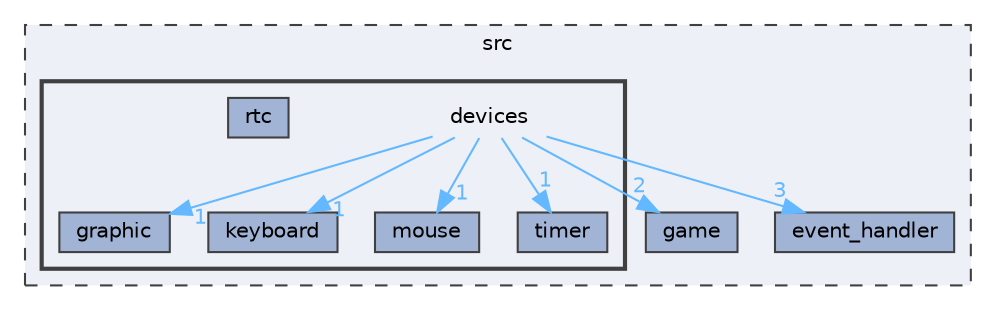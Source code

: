 digraph "C:/Users/João Costa/Desktop/FEUP/MINIX-LCOM/shared/g1/proj/src/devices"
{
 // LATEX_PDF_SIZE
  bgcolor="transparent";
  edge [fontname=Helvetica,fontsize=10,labelfontname=Helvetica,labelfontsize=10];
  node [fontname=Helvetica,fontsize=10,shape=box,height=0.2,width=0.4];
  compound=true
  subgraph clusterdir_68267d1309a1af8e8297ef4c3efbcdba {
    graph [ bgcolor="#edf0f7", pencolor="grey25", label="src", fontname=Helvetica,fontsize=10 style="filled,dashed", URL="dir_68267d1309a1af8e8297ef4c3efbcdba.html",tooltip=""]
  dir_1699be727a800b1d059c6f7f2b91d2ee [label="game", fillcolor="#a2b4d6", color="grey25", style="filled", URL="dir_1699be727a800b1d059c6f7f2b91d2ee.html",tooltip=""];
  dir_d1b2a15f0e109e367e549842255a279a [label="event_handler", fillcolor="#a2b4d6", color="grey25", style="filled", URL="dir_d1b2a15f0e109e367e549842255a279a.html",tooltip=""];
  subgraph clusterdir_6fac9273c1f4413d2ee63ba6cd0b0eb2 {
    graph [ bgcolor="#edf0f7", pencolor="grey25", label="", fontname=Helvetica,fontsize=10 style="filled,bold", URL="dir_6fac9273c1f4413d2ee63ba6cd0b0eb2.html",tooltip=""]
    dir_6fac9273c1f4413d2ee63ba6cd0b0eb2 [shape=plaintext, label="devices"];
  dir_dbf1c19e0784f637b267c62fb31bac52 [label="graphic", fillcolor="#a2b4d6", color="grey25", style="filled", URL="dir_dbf1c19e0784f637b267c62fb31bac52.html",tooltip=""];
  dir_930f147699849ece73eb7a828b94fb14 [label="keyboard", fillcolor="#a2b4d6", color="grey25", style="filled", URL="dir_930f147699849ece73eb7a828b94fb14.html",tooltip=""];
  dir_65a8c16e46113d25d3663b1c19b6d809 [label="mouse", fillcolor="#a2b4d6", color="grey25", style="filled", URL="dir_65a8c16e46113d25d3663b1c19b6d809.html",tooltip=""];
  dir_3dfbf46854b8f44c469a069fceded860 [label="rtc", fillcolor="#a2b4d6", color="grey25", style="filled", URL="dir_3dfbf46854b8f44c469a069fceded860.html",tooltip=""];
  dir_e454627fde579358d9c24a638890be46 [label="timer", fillcolor="#a2b4d6", color="grey25", style="filled", URL="dir_e454627fde579358d9c24a638890be46.html",tooltip=""];
  }
  }
  dir_6fac9273c1f4413d2ee63ba6cd0b0eb2->dir_1699be727a800b1d059c6f7f2b91d2ee [headlabel="2", labeldistance=1.5 headhref="dir_000000_000002.html" color="steelblue1" fontcolor="steelblue1"];
  dir_6fac9273c1f4413d2ee63ba6cd0b0eb2->dir_65a8c16e46113d25d3663b1c19b6d809 [headlabel="1", labeldistance=1.5 headhref="dir_000000_000005.html" color="steelblue1" fontcolor="steelblue1"];
  dir_6fac9273c1f4413d2ee63ba6cd0b0eb2->dir_930f147699849ece73eb7a828b94fb14 [headlabel="1", labeldistance=1.5 headhref="dir_000000_000004.html" color="steelblue1" fontcolor="steelblue1"];
  dir_6fac9273c1f4413d2ee63ba6cd0b0eb2->dir_d1b2a15f0e109e367e549842255a279a [headlabel="3", labeldistance=1.5 headhref="dir_000000_000001.html" color="steelblue1" fontcolor="steelblue1"];
  dir_6fac9273c1f4413d2ee63ba6cd0b0eb2->dir_dbf1c19e0784f637b267c62fb31bac52 [headlabel="1", labeldistance=1.5 headhref="dir_000000_000003.html" color="steelblue1" fontcolor="steelblue1"];
  dir_6fac9273c1f4413d2ee63ba6cd0b0eb2->dir_e454627fde579358d9c24a638890be46 [headlabel="1", labeldistance=1.5 headhref="dir_000000_000008.html" color="steelblue1" fontcolor="steelblue1"];
}
